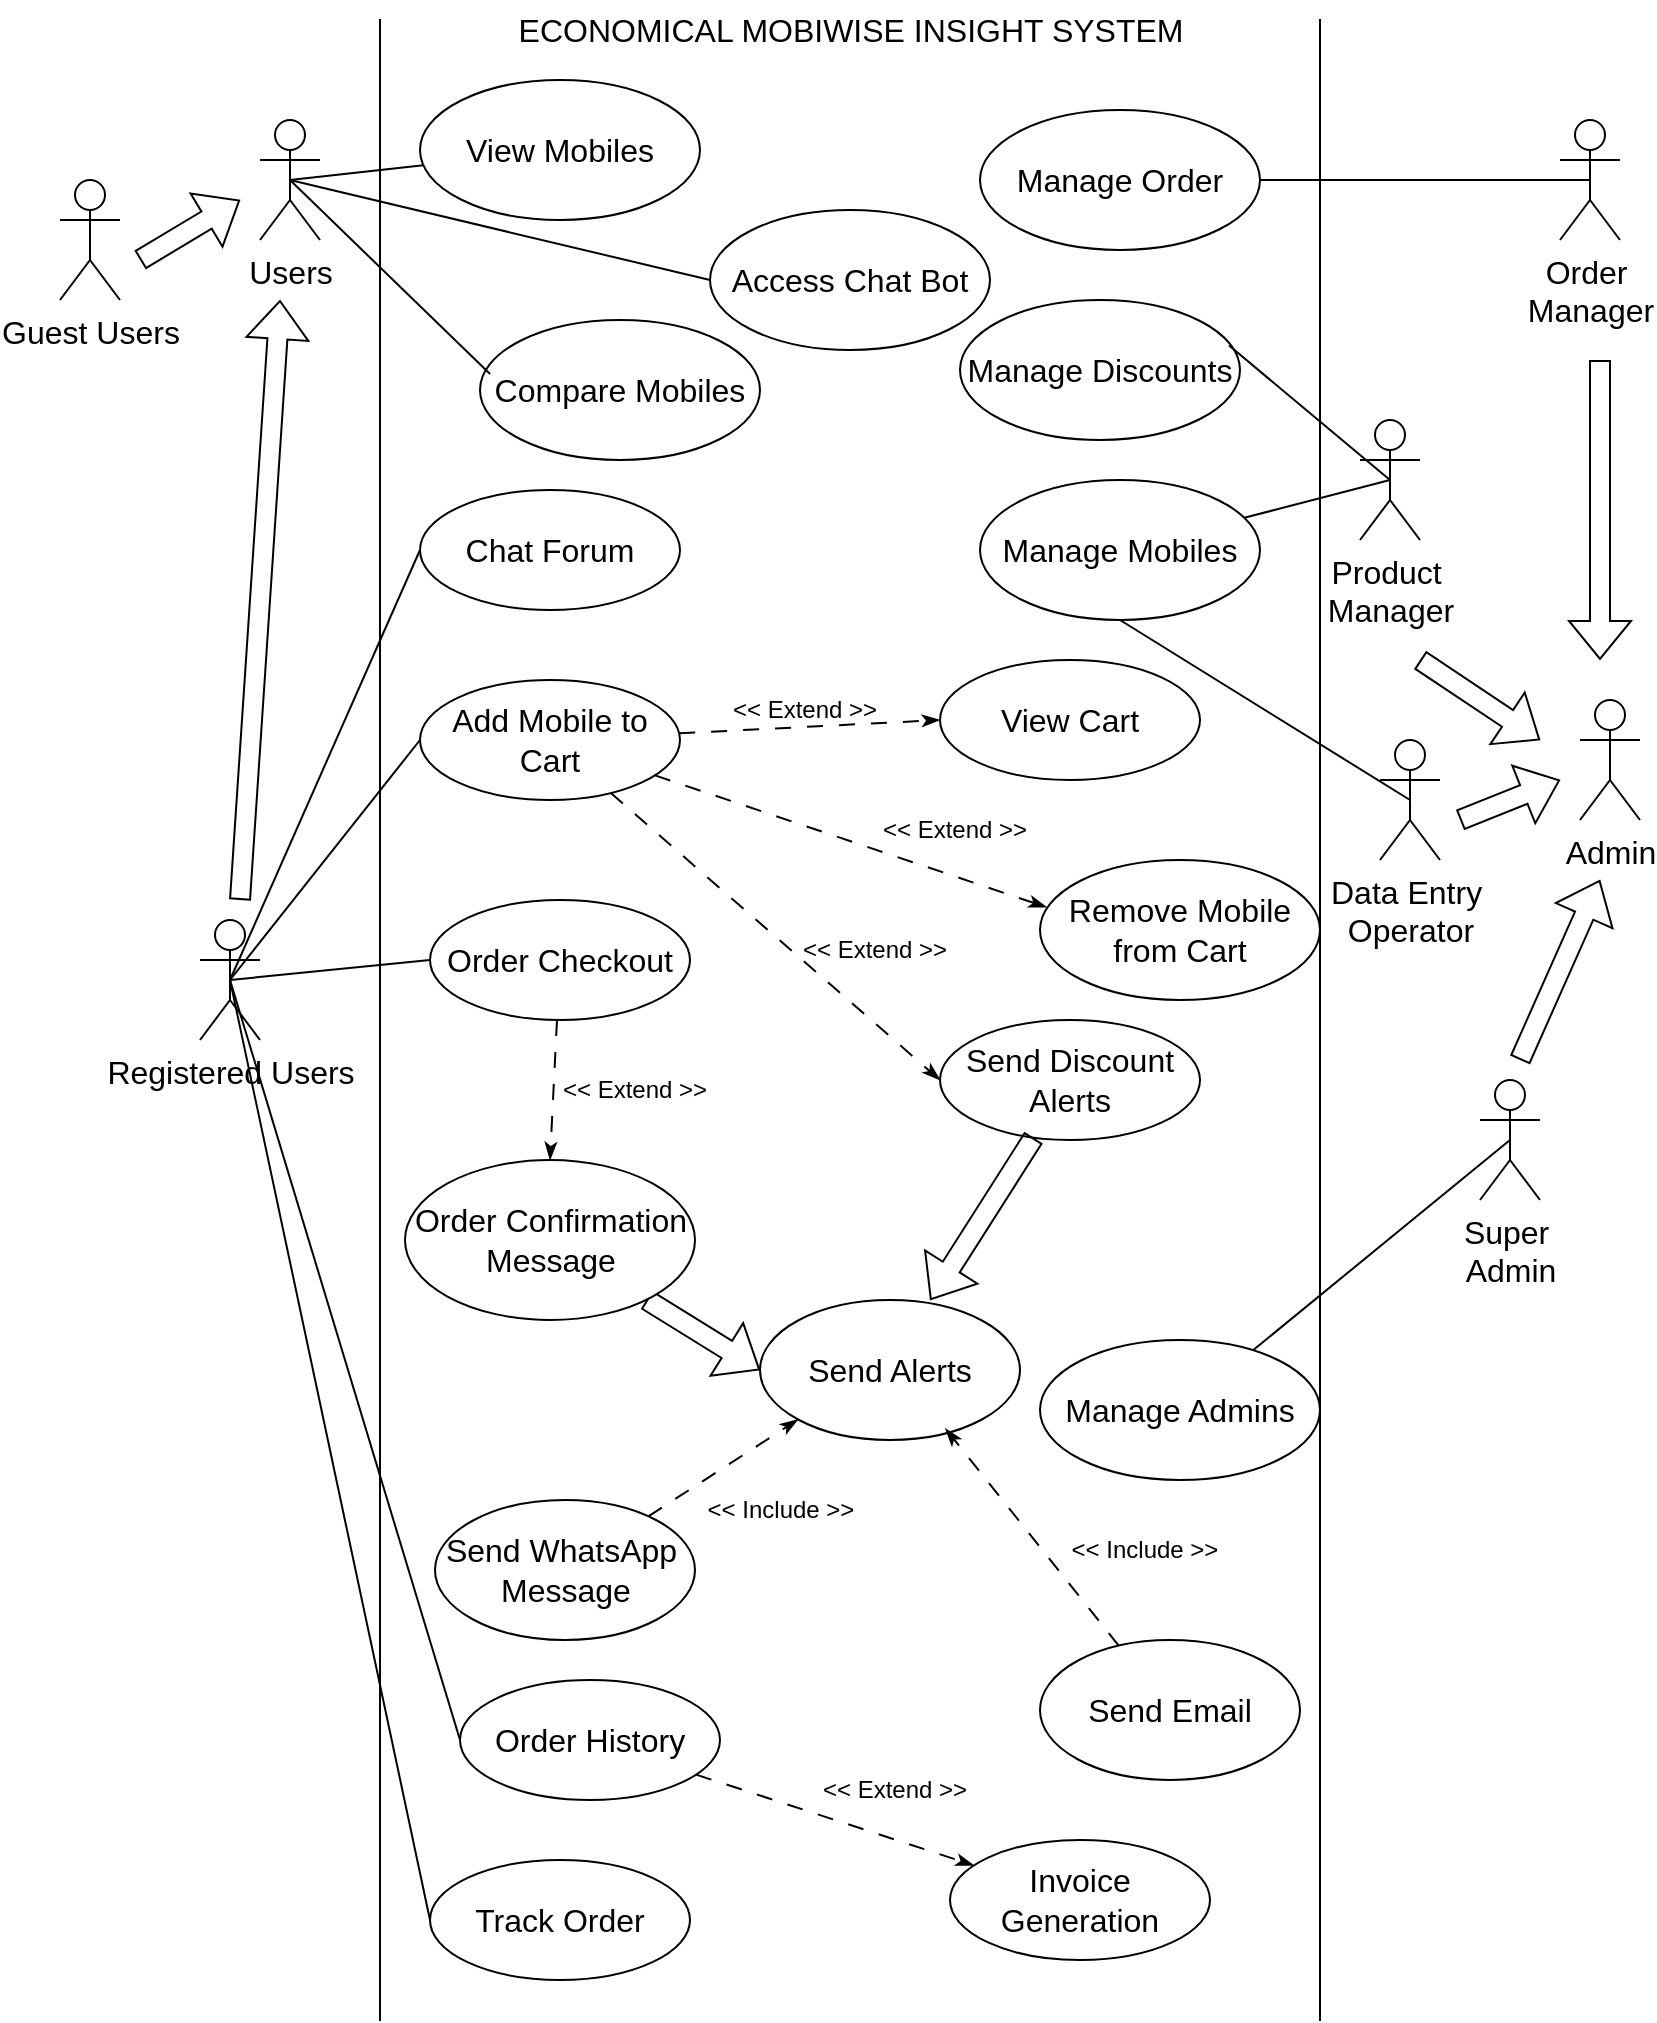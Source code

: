 <mxfile version="26.2.15">
  <diagram name="Page-1" id="juYYYuqaw530mXc1htPm">
    <mxGraphModel dx="812" dy="604" grid="1" gridSize="10" guides="1" tooltips="1" connect="1" arrows="1" fold="1" page="1" pageScale="1" pageWidth="850" pageHeight="1100" math="0" shadow="0">
      <root>
        <mxCell id="0" />
        <mxCell id="1" parent="0" />
        <mxCell id="gkSqfKgIh1-jy3pcHCML-1" value="" style="shape=partialRectangle;whiteSpace=wrap;html=1;bottom=0;top=0;fillColor=none;fontSize=16;" parent="1" vertex="1">
          <mxGeometry x="190" y="40" width="470" height="1000" as="geometry" />
        </mxCell>
        <mxCell id="gkSqfKgIh1-jy3pcHCML-16" style="rounded=0;orthogonalLoop=1;jettySize=auto;html=1;exitX=0.5;exitY=0.5;exitDx=0;exitDy=0;exitPerimeter=0;endArrow=none;startFill=0;fontSize=16;" parent="1" source="gkSqfKgIh1-jy3pcHCML-2" target="gkSqfKgIh1-jy3pcHCML-8" edge="1">
          <mxGeometry relative="1" as="geometry" />
        </mxCell>
        <mxCell id="Qe-MefxcGSDhkFVUbw8s-10" style="rounded=0;orthogonalLoop=1;jettySize=auto;html=1;exitX=0.5;exitY=0.5;exitDx=0;exitDy=0;exitPerimeter=0;entryX=0;entryY=0.5;entryDx=0;entryDy=0;endArrow=none;startFill=0;" edge="1" parent="1" source="gkSqfKgIh1-jy3pcHCML-2" target="Qe-MefxcGSDhkFVUbw8s-7">
          <mxGeometry relative="1" as="geometry" />
        </mxCell>
        <mxCell id="gkSqfKgIh1-jy3pcHCML-2" value="Users" style="shape=umlActor;verticalLabelPosition=bottom;verticalAlign=top;html=1;fontSize=16;" parent="1" vertex="1">
          <mxGeometry x="130" y="90" width="30" height="60" as="geometry" />
        </mxCell>
        <mxCell id="gkSqfKgIh1-jy3pcHCML-3" value="Admin" style="shape=umlActor;verticalLabelPosition=bottom;verticalAlign=top;html=1;fontSize=16;" parent="1" vertex="1">
          <mxGeometry x="790" y="380" width="30" height="60" as="geometry" />
        </mxCell>
        <mxCell id="Qe-MefxcGSDhkFVUbw8s-25" style="rounded=0;orthogonalLoop=1;jettySize=auto;html=1;exitX=0.5;exitY=0.5;exitDx=0;exitDy=0;exitPerimeter=0;endArrow=none;startFill=0;" edge="1" parent="1" source="gkSqfKgIh1-jy3pcHCML-5" target="Qe-MefxcGSDhkFVUbw8s-24">
          <mxGeometry relative="1" as="geometry" />
        </mxCell>
        <mxCell id="gkSqfKgIh1-jy3pcHCML-5" value="Super&amp;nbsp;&lt;div&gt;Admin&lt;/div&gt;" style="shape=umlActor;verticalLabelPosition=bottom;verticalAlign=top;html=1;fontSize=16;" parent="1" vertex="1">
          <mxGeometry x="740" y="570" width="30" height="60" as="geometry" />
        </mxCell>
        <mxCell id="gkSqfKgIh1-jy3pcHCML-7" value="Chat Forum" style="ellipse;whiteSpace=wrap;html=1;fontSize=16;" parent="1" vertex="1">
          <mxGeometry x="210" y="275" width="130" height="60" as="geometry" />
        </mxCell>
        <mxCell id="gkSqfKgIh1-jy3pcHCML-8" value="View Mobiles" style="ellipse;whiteSpace=wrap;html=1;fontSize=16;" parent="1" vertex="1">
          <mxGeometry x="210" y="70" width="140" height="70" as="geometry" />
        </mxCell>
        <mxCell id="gkSqfKgIh1-jy3pcHCML-24" value="ECONOMICAL MOBIWISE INSIGHT SYSTEM" style="text;html=1;align=center;verticalAlign=middle;resizable=0;points=[];autosize=1;strokeColor=none;fillColor=none;fontSize=16;" parent="1" vertex="1">
          <mxGeometry x="245" y="30" width="360" height="30" as="geometry" />
        </mxCell>
        <mxCell id="Qe-MefxcGSDhkFVUbw8s-2" value="Guest Users" style="shape=umlActor;verticalLabelPosition=bottom;verticalAlign=top;html=1;fontSize=16;" vertex="1" parent="1">
          <mxGeometry x="30" y="120" width="30" height="60" as="geometry" />
        </mxCell>
        <mxCell id="Qe-MefxcGSDhkFVUbw8s-32" style="rounded=0;orthogonalLoop=1;jettySize=auto;html=1;exitX=0.5;exitY=0.5;exitDx=0;exitDy=0;exitPerimeter=0;entryX=0;entryY=0.5;entryDx=0;entryDy=0;endArrow=none;startFill=0;" edge="1" parent="1" source="Qe-MefxcGSDhkFVUbw8s-3" target="gkSqfKgIh1-jy3pcHCML-7">
          <mxGeometry relative="1" as="geometry" />
        </mxCell>
        <mxCell id="Qe-MefxcGSDhkFVUbw8s-34" style="rounded=0;orthogonalLoop=1;jettySize=auto;html=1;exitX=0.5;exitY=0.5;exitDx=0;exitDy=0;exitPerimeter=0;entryX=0;entryY=0.5;entryDx=0;entryDy=0;endArrow=none;startFill=0;" edge="1" parent="1" source="Qe-MefxcGSDhkFVUbw8s-3" target="Qe-MefxcGSDhkFVUbw8s-33">
          <mxGeometry relative="1" as="geometry" />
        </mxCell>
        <mxCell id="Qe-MefxcGSDhkFVUbw8s-36" style="rounded=0;orthogonalLoop=1;jettySize=auto;html=1;exitX=0.5;exitY=0.5;exitDx=0;exitDy=0;exitPerimeter=0;entryX=0;entryY=0.5;entryDx=0;entryDy=0;endArrow=none;endFill=1;startFill=0;" edge="1" parent="1" source="Qe-MefxcGSDhkFVUbw8s-3" target="Qe-MefxcGSDhkFVUbw8s-35">
          <mxGeometry relative="1" as="geometry" />
        </mxCell>
        <mxCell id="Qe-MefxcGSDhkFVUbw8s-38" style="rounded=0;orthogonalLoop=1;jettySize=auto;html=1;exitX=0.5;exitY=0.5;exitDx=0;exitDy=0;exitPerimeter=0;entryX=0;entryY=0.5;entryDx=0;entryDy=0;endArrow=none;startFill=0;" edge="1" parent="1" source="Qe-MefxcGSDhkFVUbw8s-3" target="Qe-MefxcGSDhkFVUbw8s-37">
          <mxGeometry relative="1" as="geometry" />
        </mxCell>
        <mxCell id="Qe-MefxcGSDhkFVUbw8s-40" style="rounded=0;orthogonalLoop=1;jettySize=auto;html=1;exitX=0.5;exitY=0.5;exitDx=0;exitDy=0;exitPerimeter=0;entryX=0;entryY=0.5;entryDx=0;entryDy=0;endArrow=none;startFill=0;" edge="1" parent="1" source="Qe-MefxcGSDhkFVUbw8s-3" target="Qe-MefxcGSDhkFVUbw8s-39">
          <mxGeometry relative="1" as="geometry" />
        </mxCell>
        <mxCell id="Qe-MefxcGSDhkFVUbw8s-3" value="Registered Users" style="shape=umlActor;verticalLabelPosition=bottom;verticalAlign=top;html=1;fontSize=16;" vertex="1" parent="1">
          <mxGeometry x="100" y="490" width="30" height="60" as="geometry" />
        </mxCell>
        <mxCell id="Qe-MefxcGSDhkFVUbw8s-4" value="" style="shape=flexArrow;endArrow=classic;html=1;rounded=0;" edge="1" parent="1">
          <mxGeometry width="50" height="50" relative="1" as="geometry">
            <mxPoint x="70" y="160" as="sourcePoint" />
            <mxPoint x="120" y="130" as="targetPoint" />
          </mxGeometry>
        </mxCell>
        <mxCell id="Qe-MefxcGSDhkFVUbw8s-5" value="" style="shape=flexArrow;endArrow=classic;html=1;rounded=0;" edge="1" parent="1">
          <mxGeometry width="50" height="50" relative="1" as="geometry">
            <mxPoint x="120" y="480" as="sourcePoint" />
            <mxPoint x="140" y="180" as="targetPoint" />
          </mxGeometry>
        </mxCell>
        <mxCell id="Qe-MefxcGSDhkFVUbw8s-6" value="Compare Mobiles" style="ellipse;whiteSpace=wrap;html=1;fontSize=16;" vertex="1" parent="1">
          <mxGeometry x="240" y="190" width="140" height="70" as="geometry" />
        </mxCell>
        <mxCell id="Qe-MefxcGSDhkFVUbw8s-7" value="Access Chat Bot" style="ellipse;whiteSpace=wrap;html=1;fontSize=16;" vertex="1" parent="1">
          <mxGeometry x="355" y="135" width="140" height="70" as="geometry" />
        </mxCell>
        <mxCell id="Qe-MefxcGSDhkFVUbw8s-8" style="rounded=0;orthogonalLoop=1;jettySize=auto;html=1;exitX=0.5;exitY=0.5;exitDx=0;exitDy=0;exitPerimeter=0;entryX=0.036;entryY=0.386;entryDx=0;entryDy=0;entryPerimeter=0;strokeColor=default;endArrow=none;startFill=0;" edge="1" parent="1" source="gkSqfKgIh1-jy3pcHCML-2" target="Qe-MefxcGSDhkFVUbw8s-6">
          <mxGeometry relative="1" as="geometry" />
        </mxCell>
        <mxCell id="Qe-MefxcGSDhkFVUbw8s-13" style="rounded=0;orthogonalLoop=1;jettySize=auto;html=1;exitX=0.5;exitY=0.5;exitDx=0;exitDy=0;exitPerimeter=0;entryX=1;entryY=0.5;entryDx=0;entryDy=0;endArrow=none;startFill=0;" edge="1" parent="1" source="Qe-MefxcGSDhkFVUbw8s-11" target="Qe-MefxcGSDhkFVUbw8s-12">
          <mxGeometry relative="1" as="geometry" />
        </mxCell>
        <mxCell id="Qe-MefxcGSDhkFVUbw8s-11" value="Order&amp;nbsp;&lt;div&gt;Manager&lt;/div&gt;" style="shape=umlActor;verticalLabelPosition=bottom;verticalAlign=top;html=1;fontSize=16;" vertex="1" parent="1">
          <mxGeometry x="780" y="90" width="30" height="60" as="geometry" />
        </mxCell>
        <mxCell id="Qe-MefxcGSDhkFVUbw8s-12" value="Manage Order" style="ellipse;whiteSpace=wrap;html=1;fontSize=16;" vertex="1" parent="1">
          <mxGeometry x="490" y="85" width="140" height="70" as="geometry" />
        </mxCell>
        <mxCell id="Qe-MefxcGSDhkFVUbw8s-19" style="rounded=0;orthogonalLoop=1;jettySize=auto;html=1;exitX=0.5;exitY=0.5;exitDx=0;exitDy=0;exitPerimeter=0;endArrow=none;startFill=0;" edge="1" parent="1" source="Qe-MefxcGSDhkFVUbw8s-15" target="Qe-MefxcGSDhkFVUbw8s-17">
          <mxGeometry relative="1" as="geometry" />
        </mxCell>
        <mxCell id="Qe-MefxcGSDhkFVUbw8s-15" value="Product&amp;nbsp;&lt;div&gt;Manager&lt;/div&gt;" style="shape=umlActor;verticalLabelPosition=bottom;verticalAlign=top;html=1;fontSize=16;" vertex="1" parent="1">
          <mxGeometry x="680" y="240" width="30" height="60" as="geometry" />
        </mxCell>
        <mxCell id="Qe-MefxcGSDhkFVUbw8s-17" value="Manage Mobiles" style="ellipse;whiteSpace=wrap;html=1;fontSize=16;" vertex="1" parent="1">
          <mxGeometry x="490" y="270" width="140" height="70" as="geometry" />
        </mxCell>
        <mxCell id="Qe-MefxcGSDhkFVUbw8s-18" value="Manage Discounts" style="ellipse;whiteSpace=wrap;html=1;fontSize=16;" vertex="1" parent="1">
          <mxGeometry x="480" y="180" width="140" height="70" as="geometry" />
        </mxCell>
        <mxCell id="Qe-MefxcGSDhkFVUbw8s-20" style="rounded=0;orthogonalLoop=1;jettySize=auto;html=1;exitX=0.5;exitY=0.5;exitDx=0;exitDy=0;exitPerimeter=0;entryX=0.961;entryY=0.325;entryDx=0;entryDy=0;entryPerimeter=0;endArrow=none;startFill=0;" edge="1" parent="1" source="Qe-MefxcGSDhkFVUbw8s-15" target="Qe-MefxcGSDhkFVUbw8s-18">
          <mxGeometry relative="1" as="geometry" />
        </mxCell>
        <mxCell id="Qe-MefxcGSDhkFVUbw8s-23" style="rounded=0;orthogonalLoop=1;jettySize=auto;html=1;exitX=0.5;exitY=0.5;exitDx=0;exitDy=0;exitPerimeter=0;entryX=0.5;entryY=1;entryDx=0;entryDy=0;endArrow=none;startFill=0;" edge="1" parent="1" source="Qe-MefxcGSDhkFVUbw8s-22" target="Qe-MefxcGSDhkFVUbw8s-17">
          <mxGeometry relative="1" as="geometry" />
        </mxCell>
        <mxCell id="Qe-MefxcGSDhkFVUbw8s-22" value="Data Entry&amp;nbsp;&lt;div&gt;Operator&lt;/div&gt;" style="shape=umlActor;verticalLabelPosition=bottom;verticalAlign=top;html=1;fontSize=16;" vertex="1" parent="1">
          <mxGeometry x="690" y="400" width="30" height="60" as="geometry" />
        </mxCell>
        <mxCell id="Qe-MefxcGSDhkFVUbw8s-24" value="Manage Admins" style="ellipse;whiteSpace=wrap;html=1;fontSize=16;" vertex="1" parent="1">
          <mxGeometry x="520" y="700" width="140" height="70" as="geometry" />
        </mxCell>
        <mxCell id="Qe-MefxcGSDhkFVUbw8s-26" value="" style="shape=flexArrow;endArrow=classic;html=1;rounded=0;" edge="1" parent="1">
          <mxGeometry width="50" height="50" relative="1" as="geometry">
            <mxPoint x="800" y="210" as="sourcePoint" />
            <mxPoint x="800" y="360" as="targetPoint" />
          </mxGeometry>
        </mxCell>
        <mxCell id="Qe-MefxcGSDhkFVUbw8s-28" value="" style="shape=flexArrow;endArrow=classic;html=1;rounded=0;" edge="1" parent="1">
          <mxGeometry width="50" height="50" relative="1" as="geometry">
            <mxPoint x="760" y="560" as="sourcePoint" />
            <mxPoint x="800" y="470" as="targetPoint" />
          </mxGeometry>
        </mxCell>
        <mxCell id="Qe-MefxcGSDhkFVUbw8s-29" value="" style="shape=flexArrow;endArrow=classic;html=1;rounded=0;" edge="1" parent="1">
          <mxGeometry width="50" height="50" relative="1" as="geometry">
            <mxPoint x="710" y="360" as="sourcePoint" />
            <mxPoint x="770" y="400" as="targetPoint" />
          </mxGeometry>
        </mxCell>
        <mxCell id="Qe-MefxcGSDhkFVUbw8s-30" value="" style="shape=flexArrow;endArrow=classic;html=1;rounded=0;" edge="1" parent="1">
          <mxGeometry width="50" height="50" relative="1" as="geometry">
            <mxPoint x="730" y="440" as="sourcePoint" />
            <mxPoint x="780" y="420" as="targetPoint" />
          </mxGeometry>
        </mxCell>
        <mxCell id="Qe-MefxcGSDhkFVUbw8s-46" style="rounded=0;orthogonalLoop=1;jettySize=auto;html=1;entryX=0;entryY=0.5;entryDx=0;entryDy=0;endArrow=classicThin;endFill=1;dashed=1;dashPattern=8 8;" edge="1" parent="1" source="Qe-MefxcGSDhkFVUbw8s-33" target="Qe-MefxcGSDhkFVUbw8s-44">
          <mxGeometry relative="1" as="geometry" />
        </mxCell>
        <mxCell id="Qe-MefxcGSDhkFVUbw8s-49" style="rounded=0;orthogonalLoop=1;jettySize=auto;html=1;entryX=0;entryY=0.5;entryDx=0;entryDy=0;endArrow=classicThin;endFill=1;dashed=1;dashPattern=8 8;horizontal=1;" edge="1" parent="1" source="Qe-MefxcGSDhkFVUbw8s-33" target="Qe-MefxcGSDhkFVUbw8s-48">
          <mxGeometry relative="1" as="geometry" />
        </mxCell>
        <mxCell id="Qe-MefxcGSDhkFVUbw8s-33" value="Add Mobile to Cart" style="ellipse;whiteSpace=wrap;html=1;fontSize=16;" vertex="1" parent="1">
          <mxGeometry x="210" y="370" width="130" height="60" as="geometry" />
        </mxCell>
        <mxCell id="Qe-MefxcGSDhkFVUbw8s-51" style="rounded=0;orthogonalLoop=1;jettySize=auto;html=1;entryX=0.5;entryY=0;entryDx=0;entryDy=0;endArrow=classicThin;endFill=1;dashed=1;dashPattern=8 8;" edge="1" parent="1" source="Qe-MefxcGSDhkFVUbw8s-35" target="Qe-MefxcGSDhkFVUbw8s-50">
          <mxGeometry relative="1" as="geometry" />
        </mxCell>
        <mxCell id="Qe-MefxcGSDhkFVUbw8s-35" value="Order Checkout" style="ellipse;whiteSpace=wrap;html=1;fontSize=16;" vertex="1" parent="1">
          <mxGeometry x="215" y="480" width="130" height="60" as="geometry" />
        </mxCell>
        <mxCell id="Qe-MefxcGSDhkFVUbw8s-37" value="Track Order" style="ellipse;whiteSpace=wrap;html=1;fontSize=16;" vertex="1" parent="1">
          <mxGeometry x="215" y="960" width="130" height="60" as="geometry" />
        </mxCell>
        <mxCell id="Qe-MefxcGSDhkFVUbw8s-42" value="" style="rounded=0;orthogonalLoop=1;jettySize=auto;html=1;endArrow=classicThin;endFill=1;dashed=1;dashPattern=8 8;" edge="1" parent="1" source="Qe-MefxcGSDhkFVUbw8s-39" target="Qe-MefxcGSDhkFVUbw8s-41">
          <mxGeometry relative="1" as="geometry" />
        </mxCell>
        <mxCell id="Qe-MefxcGSDhkFVUbw8s-39" value="Order History" style="ellipse;whiteSpace=wrap;html=1;fontSize=16;" vertex="1" parent="1">
          <mxGeometry x="230" y="870" width="130" height="60" as="geometry" />
        </mxCell>
        <mxCell id="Qe-MefxcGSDhkFVUbw8s-41" value="Invoice Generation" style="ellipse;whiteSpace=wrap;html=1;fontSize=16;" vertex="1" parent="1">
          <mxGeometry x="475" y="950" width="130" height="60" as="geometry" />
        </mxCell>
        <mxCell id="Qe-MefxcGSDhkFVUbw8s-44" value="View Cart" style="ellipse;whiteSpace=wrap;html=1;fontSize=16;" vertex="1" parent="1">
          <mxGeometry x="470" y="360" width="130" height="60" as="geometry" />
        </mxCell>
        <mxCell id="Qe-MefxcGSDhkFVUbw8s-45" value="Remove Mobile from Cart" style="ellipse;whiteSpace=wrap;html=1;fontSize=16;" vertex="1" parent="1">
          <mxGeometry x="520" y="460" width="140" height="70" as="geometry" />
        </mxCell>
        <mxCell id="Qe-MefxcGSDhkFVUbw8s-47" style="rounded=0;orthogonalLoop=1;jettySize=auto;html=1;entryX=0.024;entryY=0.338;entryDx=0;entryDy=0;entryPerimeter=0;endArrow=classicThin;endFill=1;dashed=1;dashPattern=8 8;" edge="1" parent="1" source="Qe-MefxcGSDhkFVUbw8s-33" target="Qe-MefxcGSDhkFVUbw8s-45">
          <mxGeometry relative="1" as="geometry" />
        </mxCell>
        <mxCell id="Qe-MefxcGSDhkFVUbw8s-48" value="Send Discount Alerts" style="ellipse;whiteSpace=wrap;html=1;fontSize=16;" vertex="1" parent="1">
          <mxGeometry x="470" y="540" width="130" height="60" as="geometry" />
        </mxCell>
        <mxCell id="Qe-MefxcGSDhkFVUbw8s-53" style="rounded=0;orthogonalLoop=1;jettySize=auto;html=1;entryX=0;entryY=0.5;entryDx=0;entryDy=0;shape=flexArrow;" edge="1" parent="1" source="Qe-MefxcGSDhkFVUbw8s-50" target="Qe-MefxcGSDhkFVUbw8s-52">
          <mxGeometry relative="1" as="geometry" />
        </mxCell>
        <mxCell id="Qe-MefxcGSDhkFVUbw8s-50" value="Order Confirmation Message" style="ellipse;whiteSpace=wrap;html=1;fontSize=16;" vertex="1" parent="1">
          <mxGeometry x="202.5" y="610" width="145" height="80" as="geometry" />
        </mxCell>
        <mxCell id="Qe-MefxcGSDhkFVUbw8s-52" value="Send Alerts" style="ellipse;whiteSpace=wrap;html=1;fontSize=16;" vertex="1" parent="1">
          <mxGeometry x="380" y="680" width="130" height="70" as="geometry" />
        </mxCell>
        <mxCell id="Qe-MefxcGSDhkFVUbw8s-54" style="rounded=0;orthogonalLoop=1;jettySize=auto;html=1;entryX=0.655;entryY=0;entryDx=0;entryDy=0;entryPerimeter=0;shape=flexArrow;" edge="1" parent="1" source="Qe-MefxcGSDhkFVUbw8s-48" target="Qe-MefxcGSDhkFVUbw8s-52">
          <mxGeometry relative="1" as="geometry" />
        </mxCell>
        <mxCell id="Qe-MefxcGSDhkFVUbw8s-57" style="rounded=0;orthogonalLoop=1;jettySize=auto;html=1;entryX=0;entryY=1;entryDx=0;entryDy=0;endArrow=classicThin;endFill=1;dashed=1;dashPattern=8 8;" edge="1" parent="1" source="Qe-MefxcGSDhkFVUbw8s-55" target="Qe-MefxcGSDhkFVUbw8s-52">
          <mxGeometry relative="1" as="geometry" />
        </mxCell>
        <mxCell id="Qe-MefxcGSDhkFVUbw8s-55" value="Send WhatsApp&amp;nbsp;&lt;div&gt;Message&lt;/div&gt;" style="ellipse;whiteSpace=wrap;html=1;fontSize=16;" vertex="1" parent="1">
          <mxGeometry x="217.5" y="780" width="130" height="70" as="geometry" />
        </mxCell>
        <mxCell id="Qe-MefxcGSDhkFVUbw8s-56" value="Send Email" style="ellipse;whiteSpace=wrap;html=1;fontSize=16;" vertex="1" parent="1">
          <mxGeometry x="520" y="850" width="130" height="70" as="geometry" />
        </mxCell>
        <mxCell id="Qe-MefxcGSDhkFVUbw8s-58" style="rounded=0;orthogonalLoop=1;jettySize=auto;html=1;entryX=0.713;entryY=0.918;entryDx=0;entryDy=0;entryPerimeter=0;endArrow=classicThin;endFill=1;dashed=1;dashPattern=8 8;" edge="1" parent="1" source="Qe-MefxcGSDhkFVUbw8s-56" target="Qe-MefxcGSDhkFVUbw8s-52">
          <mxGeometry relative="1" as="geometry" />
        </mxCell>
        <mxCell id="Qe-MefxcGSDhkFVUbw8s-59" value="&amp;lt;&amp;lt; Extend &amp;gt;&amp;gt;" style="text;html=1;align=center;verticalAlign=middle;whiteSpace=wrap;rounded=0;" vertex="1" parent="1">
          <mxGeometry x="395" y="490" width="85" height="30" as="geometry" />
        </mxCell>
        <mxCell id="Qe-MefxcGSDhkFVUbw8s-60" value="&amp;lt;&amp;lt; Extend &amp;gt;&amp;gt;" style="text;html=1;align=center;verticalAlign=middle;whiteSpace=wrap;rounded=0;" vertex="1" parent="1">
          <mxGeometry x="435" y="430" width="85" height="30" as="geometry" />
        </mxCell>
        <mxCell id="Qe-MefxcGSDhkFVUbw8s-61" value="&amp;lt;&amp;lt; Extend &amp;gt;&amp;gt;" style="text;html=1;align=center;verticalAlign=middle;whiteSpace=wrap;rounded=0;" vertex="1" parent="1">
          <mxGeometry x="360" y="370" width="85" height="30" as="geometry" />
        </mxCell>
        <mxCell id="Qe-MefxcGSDhkFVUbw8s-62" value="&amp;lt;&amp;lt; Extend &amp;gt;&amp;gt;" style="text;html=1;align=center;verticalAlign=middle;whiteSpace=wrap;rounded=0;" vertex="1" parent="1">
          <mxGeometry x="275" y="560" width="85" height="30" as="geometry" />
        </mxCell>
        <mxCell id="Qe-MefxcGSDhkFVUbw8s-63" value="&amp;lt;&amp;lt; Extend &amp;gt;&amp;gt;" style="text;html=1;align=center;verticalAlign=middle;whiteSpace=wrap;rounded=0;" vertex="1" parent="1">
          <mxGeometry x="405" y="910" width="85" height="30" as="geometry" />
        </mxCell>
        <mxCell id="Qe-MefxcGSDhkFVUbw8s-64" value="&amp;lt;&amp;lt; Include &amp;gt;&amp;gt;" style="text;html=1;align=center;verticalAlign=middle;whiteSpace=wrap;rounded=0;" vertex="1" parent="1">
          <mxGeometry x="347.5" y="770" width="85" height="30" as="geometry" />
        </mxCell>
        <mxCell id="Qe-MefxcGSDhkFVUbw8s-65" value="&amp;lt;&amp;lt; Include &amp;gt;&amp;gt;" style="text;html=1;align=center;verticalAlign=middle;whiteSpace=wrap;rounded=0;" vertex="1" parent="1">
          <mxGeometry x="530" y="790" width="85" height="30" as="geometry" />
        </mxCell>
      </root>
    </mxGraphModel>
  </diagram>
</mxfile>
